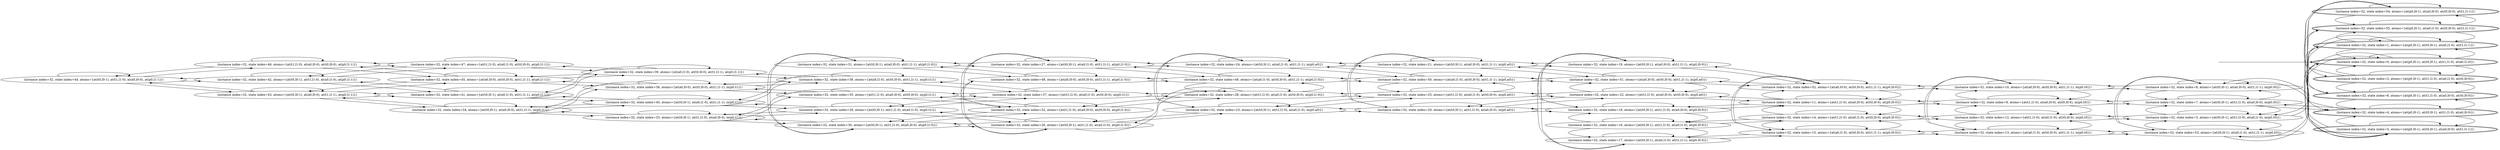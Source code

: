 digraph {
rankdir="LR"
s44[label="(instance index=32, state index=44, atoms={at(t0,l0-1), at(t1,l1-0), at(a0,l0-0), at(p0,l1-1)})"]
s46[label="(instance index=32, state index=46, atoms={at(t1,l1-0), at(a0,l0-0), at(t0,l0-0), at(p0,l1-1)})"]
s42[label="(instance index=32, state index=42, atoms={at(t0,l0-1), at(t1,l1-0), at(a0,l1-0), at(p0,l1-1)})"]
s43[label="(instance index=32, state index=43, atoms={at(t0,l0-1), at(a0,l0-0), at(t1,l1-1), at(p0,l1-1)})"]
s47[label="(instance index=32, state index=47, atoms={at(t1,l1-0), at(a0,l1-0), at(t0,l0-0), at(p0,l1-1)})"]
s45[label="(instance index=32, state index=45, atoms={at(a0,l0-0), at(t0,l0-0), at(t1,l1-1), at(p0,l1-1)})"]
s41[label="(instance index=32, state index=41, atoms={at(t0,l0-1), at(a0,l1-0), at(t1,l1-1), at(p0,l1-1)})"]
s34[label="(instance index=32, state index=34, atoms={at(t0,l0-1), at(a0,l0-0), at(t1,l1-1), in(p0,t1)})"]
s39[label="(instance index=32, state index=39, atoms={at(a0,l1-0), at(t0,l0-0), at(t1,l1-1), at(p0,l1-1)})"]
s36[label="(instance index=32, state index=36, atoms={at(a0,l0-0), at(t0,l0-0), at(t1,l1-1), in(p0,t1)})"]
s40[label="(instance index=32, state index=40, atoms={at(t0,l0-1), at(a0,l1-0), at(t1,l1-1), in(p0,t1)})"]
s33[label="(instance index=32, state index=33, atoms={at(t0,l0-1), at(t1,l1-0), at(a0,l0-0), in(p0,t1)})"]
s38[label="(instance index=32, state index=38, atoms={at(a0,l1-0), at(t0,l0-0), at(t1,l1-1), in(p0,t1)})"]
s35[label="(instance index=32, state index=35, atoms={at(t1,l1-0), at(a0,l0-0), at(t0,l0-0), in(p0,t1)})"]
s30[label="(instance index=32, state index=30, atoms={at(t0,l0-1), at(t1,l1-0), at(a0,l0-0), at(p0,l1-0)})"]
s29[label="(instance index=32, state index=29, atoms={at(t0,l0-1), at(t1,l1-0), at(a0,l1-0), in(p0,t1)})"]
s31[label="(instance index=32, state index=31, atoms={at(t0,l0-1), at(a0,l0-0), at(t1,l1-1), at(p0,l1-0)})"]
s37[label="(instance index=32, state index=37, atoms={at(t1,l1-0), at(a0,l1-0), at(t0,l0-0), in(p0,t1)})"]
s32[label="(instance index=32, state index=32, atoms={at(t1,l1-0), at(a0,l0-0), at(t0,l0-0), at(p0,l1-0)})"]
s26[label="(instance index=32, state index=26, atoms={at(t0,l0-1), at(t1,l1-0), at(a0,l1-0), at(p0,l1-0)})"]
s48[label="(instance index=32, state index=48, atoms={at(a0,l0-0), at(t0,l0-0), at(t1,l1-1), at(p0,l1-0)})"]
s27[label="(instance index=32, state index=27, atoms={at(t0,l0-1), at(a0,l1-0), at(t1,l1-1), at(p0,l1-0)})"]
s28[label="(instance index=32, state index=28, atoms={at(t1,l1-0), at(a0,l1-0), at(t0,l0-0), at(p0,l1-0)})"]
s23[label="(instance index=32, state index=23, atoms={at(t0,l0-1), at(t1,l1-0), at(a0,l1-0), in(p0,a0)})"]
s49[label="(instance index=32, state index=49, atoms={at(a0,l1-0), at(t0,l0-0), at(t1,l1-1), at(p0,l1-0)})"]
s24[label="(instance index=32, state index=24, atoms={at(t0,l0-1), at(a0,l1-0), at(t1,l1-1), in(p0,a0)})"]
s25[label="(instance index=32, state index=25, atoms={at(t1,l1-0), at(a0,l1-0), at(t0,l0-0), in(p0,a0)})"]
s21[label="(instance index=32, state index=21, atoms={at(t0,l0-1), at(a0,l0-0), at(t1,l1-1), in(p0,a0)})"]
s50[label="(instance index=32, state index=50, atoms={at(a0,l1-0), at(t0,l0-0), at(t1,l1-1), in(p0,a0)})"]
s20[label="(instance index=32, state index=20, atoms={at(t0,l0-1), at(t1,l1-0), at(a0,l0-0), in(p0,a0)})"]
s19[label="(instance index=32, state index=19, atoms={at(t0,l0-1), at(a0,l0-0), at(t1,l1-1), at(p0,l0-0)})"]
s51[label="(instance index=32, state index=51, atoms={at(a0,l0-0), at(t0,l0-0), at(t1,l1-1), in(p0,a0)})"]
s22[label="(instance index=32, state index=22, atoms={at(t1,l1-0), at(a0,l0-0), at(t0,l0-0), in(p0,a0)})"]
s18[label="(instance index=32, state index=18, atoms={at(t0,l0-1), at(t1,l1-0), at(a0,l0-0), at(p0,l0-0)})"]
s17[label="(instance index=32, state index=17, atoms={at(t0,l0-1), at(a0,l1-0), at(t1,l1-1), at(p0,l0-0)})"]
s16[label="(instance index=32, state index=16, atoms={at(t0,l0-1), at(t1,l1-0), at(a0,l1-0), at(p0,l0-0)})"]
s52[label="(instance index=32, state index=52, atoms={at(a0,l0-0), at(t0,l0-0), at(t1,l1-1), at(p0,l0-0)})"]
s11[label="(instance index=32, state index=11, atoms={at(t1,l1-0), at(a0,l0-0), at(t0,l0-0), at(p0,l0-0)})"]
s15[label="(instance index=32, state index=15, atoms={at(a0,l1-0), at(t0,l0-0), at(t1,l1-1), at(p0,l0-0)})"]
s14[label="(instance index=32, state index=14, atoms={at(t1,l1-0), at(a0,l1-0), at(t0,l0-0), at(p0,l0-0)})"]
s10[label="(instance index=32, state index=10, atoms={at(a0,l0-0), at(t0,l0-0), at(t1,l1-1), in(p0,t0)})"]
s9[label="(instance index=32, state index=9, atoms={at(t1,l1-0), at(a0,l0-0), at(t0,l0-0), in(p0,t0)})"]
s13[label="(instance index=32, state index=13, atoms={at(a0,l1-0), at(t0,l0-0), at(t1,l1-1), in(p0,t0)})"]
s12[label="(instance index=32, state index=12, atoms={at(t1,l1-0), at(a0,l1-0), at(t0,l0-0), in(p0,t0)})"]
s7[label="(instance index=32, state index=7, atoms={at(t0,l0-1), at(t1,l1-0), at(a0,l0-0), in(p0,t0)})"]
s8[label="(instance index=32, state index=8, atoms={at(t0,l0-1), at(a0,l0-0), at(t1,l1-1), in(p0,t0)})"]
s3[label="(instance index=32, state index=3, atoms={at(t0,l0-1), at(t1,l1-0), at(a0,l1-0), in(p0,t0)})"]
s53[label="(instance index=32, state index=53, atoms={at(t0,l0-1), at(a0,l1-0), at(t1,l1-1), in(p0,t0)})"]
s0[peripheries=2,label="(instance index=32, state index=0, atoms={at(p0,l0-1), at(t0,l0-1), at(t1,l1-0), at(a0,l1-0)})"]
s55[peripheries=2,label="(instance index=32, state index=55, atoms={at(p0,l0-1), at(a0,l1-0), at(t0,l0-0), at(t1,l1-1)})"]
s1[peripheries=2,label="(instance index=32, state index=1, atoms={at(p0,l0-1), at(t0,l0-1), at(a0,l1-0), at(t1,l1-1)})"]
s4[peripheries=2,label="(instance index=32, state index=4, atoms={at(p0,l0-1), at(t0,l0-1), at(t1,l1-0), at(a0,l0-0)})"]
s5[peripheries=2,label="(instance index=32, state index=5, atoms={at(p0,l0-1), at(t0,l0-1), at(a0,l0-0), at(t1,l1-1)})"]
s6[peripheries=2,label="(instance index=32, state index=6, atoms={at(p0,l0-1), at(t1,l1-0), at(a0,l0-0), at(t0,l0-0)})"]
s2[peripheries=2,label="(instance index=32, state index=2, atoms={at(p0,l0-1), at(t1,l1-0), at(a0,l1-0), at(t0,l0-0)})"]
s54[peripheries=2,label="(instance index=32, state index=54, atoms={at(p0,l0-1), at(a0,l0-0), at(t0,l0-0), at(t1,l1-1)})"]
Dangling [ label = "", style = invis ]
{ rank = same; Dangling }
Dangling -> s0
{ rank = same; s0}
{ rank = same; s46,s42,s43}
{ rank = same; s47,s45,s41,s34}
{ rank = same; s39,s36,s40,s33}
{ rank = same; s38,s35,s30,s29,s31}
{ rank = same; s37,s32,s26,s48,s27}
{ rank = same; s28,s23,s49,s24}
{ rank = same; s25,s21,s50,s20}
{ rank = same; s19,s51,s22,s18,s17,s16}
{ rank = same; s52,s11,s15,s14}
{ rank = same; s10,s9,s13,s12}
{ rank = same; s7,s8,s3,s53}
{ rank = same; s0,s55,s1,s4,s5,s6,s2,s54}
{
s44->s46
s44->s44
s44->s43
s44->s42
}
{
s46->s47
s46->s46
s46->s45
s46->s44
s42->s44
s42->s47
s42->s42
s42->s41
s43->s45
s43->s43
s43->s41
s43->s44
s43->s34
}
{
s47->s46
s47->s39
s47->s47
s47->s42
s45->s45
s45->s43
s45->s39
s45->s46
s45->s36
s41->s43
s41->s42
s41->s41
s41->s40
s41->s39
s34->s40
s34->s36
s34->s34
s34->s43
s34->s33
}
{
s39->s47
s39->s45
s39->s41
s39->s39
s39->s38
s36->s38
s36->s36
s36->s45
s36->s35
s36->s34
s40->s41
s40->s40
s40->s38
s40->s29
s40->s34
s33->s30
s33->s35
s33->s29
s33->s34
s33->s33
}
{
s38->s40
s38->s39
s38->s38
s38->s37
s38->s36
s35->s36
s35->s35
s35->s33
s35->s37
s35->s32
s30->s30
s30->s31
s30->s26
s30->s33
s30->s32
s29->s29
s29->s26
s29->s40
s29->s37
s29->s33
s31->s31
s31->s30
s31->s27
s31->s48
}
{
s37->s29
s37->s28
s37->s38
s37->s37
s37->s35
s32->s28
s32->s48
s32->s30
s32->s35
s32->s32
s26->s29
s26->s28
s26->s27
s26->s26
s26->s30
s26->s23
s48->s31
s48->s32
s48->s49
s48->s48
s27->s27
s27->s31
s27->s26
s27->s24
s27->s49
}
{
s28->s26
s28->s28
s28->s49
s28->s37
s28->s25
s28->s32
s23->s26
s23->s24
s23->s23
s23->s25
s23->s20
s49->s27
s49->s50
s49->s49
s49->s28
s49->s48
s24->s27
s24->s24
s24->s23
s24->s21
s24->s50
}
{
s25->s28
s25->s23
s25->s22
s25->s25
s25->s50
s21->s20
s21->s21
s21->s51
s21->s24
s21->s19
s50->s51
s50->s25
s50->s50
s50->s24
s50->s49
s20->s22
s20->s21
s20->s20
s20->s23
s20->s18
}
{
s19->s21
s19->s19
s19->s18
s19->s52
s19->s17
s51->s22
s51->s52
s51->s21
s51->s51
s51->s50
s22->s22
s22->s25
s22->s20
s22->s51
s22->s11
s18->s20
s18->s19
s18->s18
s18->s16
s18->s11
s17->s15
s17->s19
s17->s17
s17->s16
s16->s14
s16->s18
s16->s17
s16->s16
}
{
s52->s51
s52->s19
s52->s15
s52->s11
s52->s52
s52->s10
s11->s22
s11->s52
s11->s14
s11->s18
s11->s11
s11->s9
s15->s52
s15->s17
s15->s15
s15->s14
s15->s13
s14->s15
s14->s14
s14->s12
s14->s16
s14->s11
}
{
s10->s52
s10->s10
s10->s9
s10->s13
s10->s8
s9->s11
s9->s10
s9->s9
s9->s12
s9->s7
s13->s53
s13->s13
s13->s12
s13->s15
s13->s10
s12->s12
s12->s14
s12->s9
s12->s13
s12->s3
}
{
s7->s7
s7->s9
s7->s4
s7->s8
s7->s3
s8->s53
s8->s8
s8->s7
s8->s10
s8->s5
s3->s12
s3->s7
s3->s53
s3->s3
s3->s0
s53->s53
s53->s13
s53->s8
s53->s3
s53->s1
}
{
s0->s4
s0->s3
s0->s2
s0->s1
s0->s0
s55->s55
s55->s54
s55->s2
s55->s1
s1->s53
s1->s1
s1->s55
s1->s5
s1->s0
s4->s7
s4->s6
s4->s4
s4->s5
s4->s0
s5->s8
s5->s5
s5->s54
s5->s4
s5->s1
s6->s6
s6->s2
s6->s4
s6->s54
s2->s6
s2->s2
s2->s55
s2->s0
s54->s6
s54->s55
s54->s5
s54->s54
}
}
